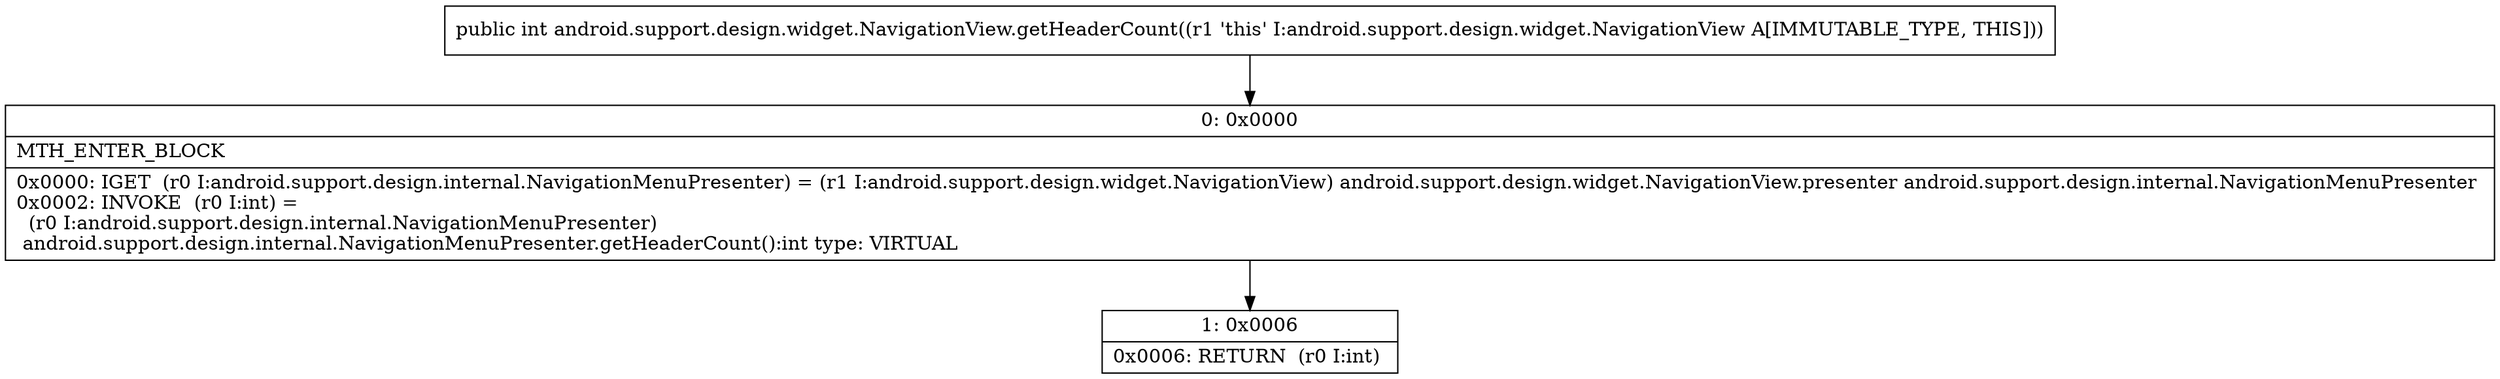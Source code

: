 digraph "CFG forandroid.support.design.widget.NavigationView.getHeaderCount()I" {
Node_0 [shape=record,label="{0\:\ 0x0000|MTH_ENTER_BLOCK\l|0x0000: IGET  (r0 I:android.support.design.internal.NavigationMenuPresenter) = (r1 I:android.support.design.widget.NavigationView) android.support.design.widget.NavigationView.presenter android.support.design.internal.NavigationMenuPresenter \l0x0002: INVOKE  (r0 I:int) = \l  (r0 I:android.support.design.internal.NavigationMenuPresenter)\l android.support.design.internal.NavigationMenuPresenter.getHeaderCount():int type: VIRTUAL \l}"];
Node_1 [shape=record,label="{1\:\ 0x0006|0x0006: RETURN  (r0 I:int) \l}"];
MethodNode[shape=record,label="{public int android.support.design.widget.NavigationView.getHeaderCount((r1 'this' I:android.support.design.widget.NavigationView A[IMMUTABLE_TYPE, THIS])) }"];
MethodNode -> Node_0;
Node_0 -> Node_1;
}

